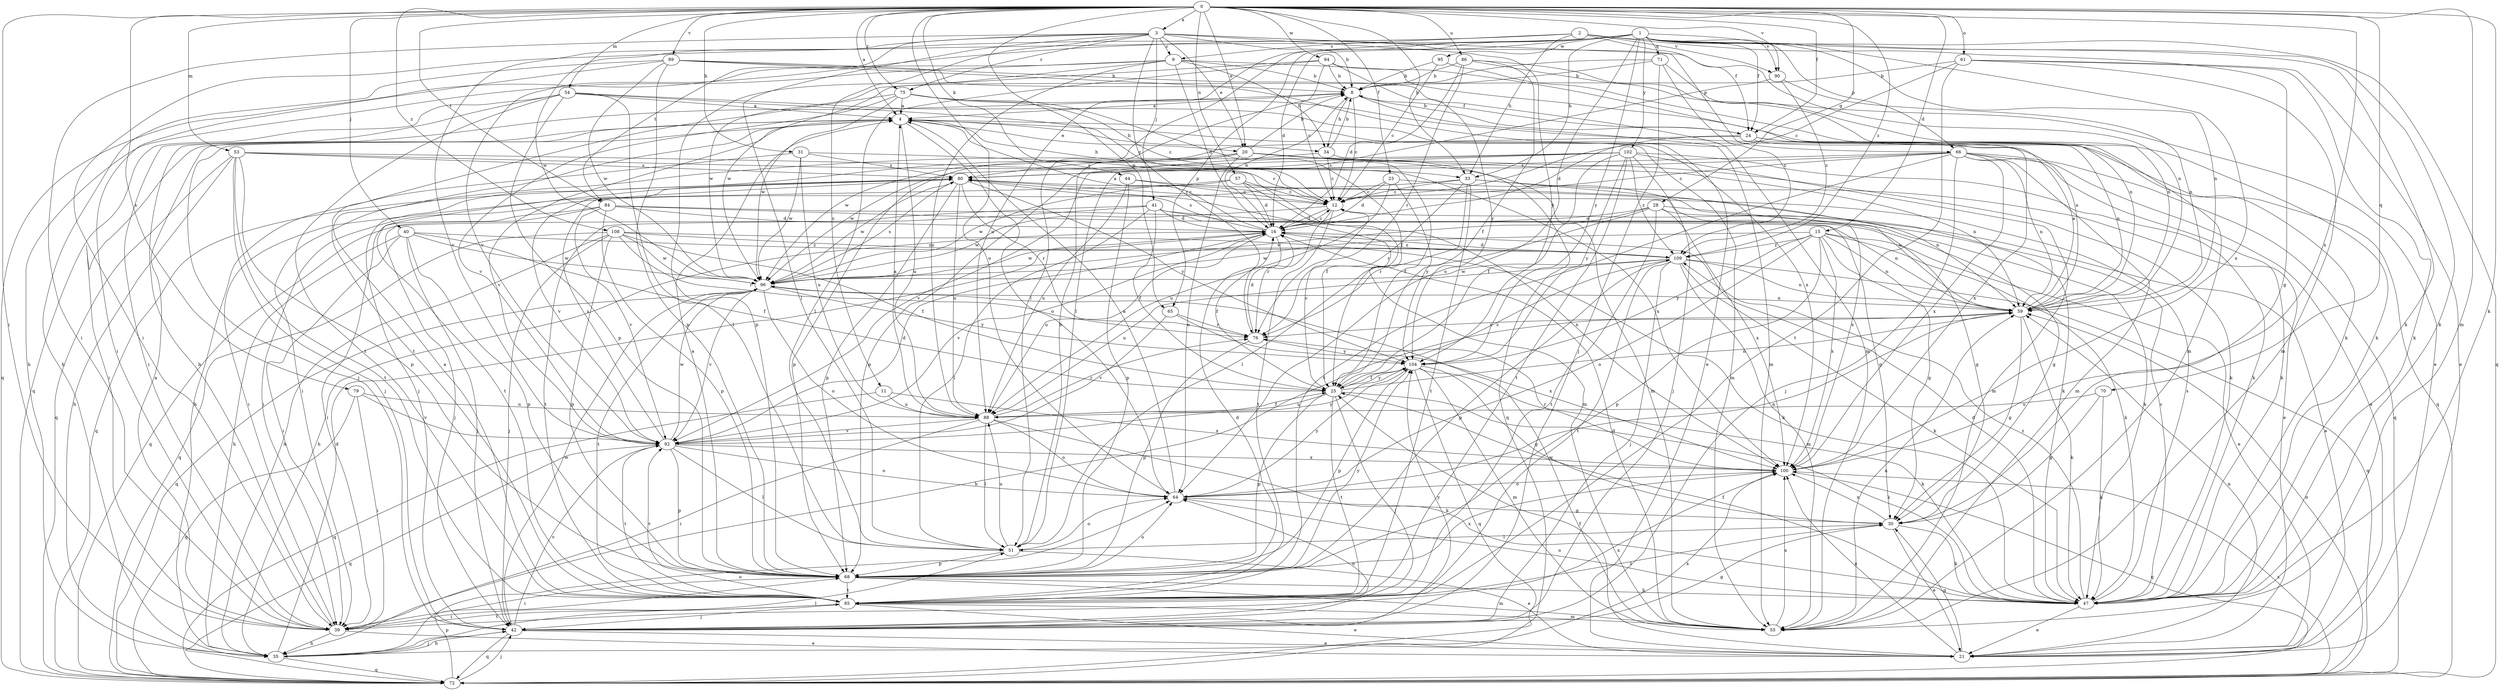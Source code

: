 strict digraph  {
0;
1;
2;
3;
4;
8;
9;
11;
12;
15;
16;
20;
21;
23;
24;
25;
28;
30;
31;
33;
34;
35;
39;
40;
41;
42;
44;
47;
51;
53;
54;
55;
57;
59;
61;
64;
65;
66;
68;
70;
71;
72;
75;
76;
79;
80;
84;
85;
86;
88;
89;
90;
92;
94;
95;
96;
100;
102;
104;
108;
109;
0 -> 3  [label=a];
0 -> 4  [label=a];
0 -> 15  [label=d];
0 -> 20  [label=e];
0 -> 23  [label=f];
0 -> 24  [label=f];
0 -> 28  [label=g];
0 -> 31  [label=h];
0 -> 33  [label=h];
0 -> 39  [label=i];
0 -> 40  [label=j];
0 -> 44  [label=k];
0 -> 47  [label=k];
0 -> 53  [label=m];
0 -> 54  [label=m];
0 -> 55  [label=m];
0 -> 57  [label=n];
0 -> 61  [label=o];
0 -> 64  [label=o];
0 -> 65  [label=p];
0 -> 70  [label=q];
0 -> 75  [label=r];
0 -> 79  [label=s];
0 -> 84  [label=t];
0 -> 86  [label=u];
0 -> 89  [label=v];
0 -> 90  [label=v];
0 -> 94  [label=w];
0 -> 100  [label=x];
0 -> 108  [label=z];
0 -> 109  [label=z];
1 -> 16  [label=d];
1 -> 24  [label=f];
1 -> 33  [label=h];
1 -> 39  [label=i];
1 -> 47  [label=k];
1 -> 51  [label=l];
1 -> 59  [label=n];
1 -> 64  [label=o];
1 -> 65  [label=p];
1 -> 66  [label=p];
1 -> 71  [label=q];
1 -> 72  [label=q];
1 -> 88  [label=u];
1 -> 90  [label=v];
1 -> 95  [label=w];
1 -> 100  [label=x];
1 -> 102  [label=y];
1 -> 104  [label=y];
2 -> 9  [label=c];
2 -> 24  [label=f];
2 -> 30  [label=g];
2 -> 33  [label=h];
2 -> 47  [label=k];
2 -> 90  [label=v];
2 -> 92  [label=v];
2 -> 96  [label=w];
3 -> 8  [label=b];
3 -> 9  [label=c];
3 -> 11  [label=c];
3 -> 20  [label=e];
3 -> 39  [label=i];
3 -> 41  [label=j];
3 -> 51  [label=l];
3 -> 59  [label=n];
3 -> 66  [label=p];
3 -> 75  [label=r];
3 -> 76  [label=r];
3 -> 84  [label=t];
3 -> 92  [label=v];
3 -> 104  [label=y];
4 -> 20  [label=e];
4 -> 33  [label=h];
4 -> 34  [label=h];
4 -> 39  [label=i];
4 -> 42  [label=j];
4 -> 55  [label=m];
4 -> 64  [label=o];
4 -> 88  [label=u];
4 -> 92  [label=v];
8 -> 4  [label=a];
8 -> 12  [label=c];
8 -> 24  [label=f];
8 -> 34  [label=h];
8 -> 55  [label=m];
9 -> 8  [label=b];
9 -> 16  [label=d];
9 -> 34  [label=h];
9 -> 35  [label=h];
9 -> 47  [label=k];
9 -> 68  [label=p];
9 -> 72  [label=q];
9 -> 88  [label=u];
11 -> 72  [label=q];
11 -> 88  [label=u];
11 -> 100  [label=x];
12 -> 16  [label=d];
12 -> 76  [label=r];
12 -> 85  [label=t];
12 -> 96  [label=w];
15 -> 21  [label=e];
15 -> 30  [label=g];
15 -> 47  [label=k];
15 -> 59  [label=n];
15 -> 64  [label=o];
15 -> 68  [label=p];
15 -> 96  [label=w];
15 -> 100  [label=x];
15 -> 104  [label=y];
15 -> 109  [label=z];
16 -> 4  [label=a];
16 -> 8  [label=b];
16 -> 12  [label=c];
16 -> 25  [label=f];
16 -> 35  [label=h];
16 -> 80  [label=s];
16 -> 88  [label=u];
16 -> 92  [label=v];
16 -> 96  [label=w];
16 -> 109  [label=z];
20 -> 8  [label=b];
20 -> 25  [label=f];
20 -> 42  [label=j];
20 -> 47  [label=k];
20 -> 55  [label=m];
20 -> 59  [label=n];
20 -> 64  [label=o];
20 -> 68  [label=p];
20 -> 80  [label=s];
21 -> 25  [label=f];
21 -> 30  [label=g];
21 -> 59  [label=n];
21 -> 100  [label=x];
23 -> 12  [label=c];
23 -> 16  [label=d];
23 -> 59  [label=n];
23 -> 88  [label=u];
23 -> 104  [label=y];
24 -> 8  [label=b];
24 -> 16  [label=d];
24 -> 59  [label=n];
24 -> 72  [label=q];
24 -> 96  [label=w];
24 -> 100  [label=x];
25 -> 12  [label=c];
25 -> 42  [label=j];
25 -> 47  [label=k];
25 -> 59  [label=n];
25 -> 68  [label=p];
25 -> 85  [label=t];
25 -> 88  [label=u];
25 -> 104  [label=y];
25 -> 109  [label=z];
28 -> 16  [label=d];
28 -> 21  [label=e];
28 -> 30  [label=g];
28 -> 76  [label=r];
28 -> 85  [label=t];
28 -> 96  [label=w];
28 -> 100  [label=x];
30 -> 21  [label=e];
30 -> 47  [label=k];
30 -> 51  [label=l];
30 -> 85  [label=t];
30 -> 100  [label=x];
31 -> 25  [label=f];
31 -> 35  [label=h];
31 -> 80  [label=s];
31 -> 88  [label=u];
31 -> 96  [label=w];
33 -> 12  [label=c];
33 -> 21  [label=e];
33 -> 39  [label=i];
33 -> 51  [label=l];
33 -> 59  [label=n];
33 -> 76  [label=r];
33 -> 85  [label=t];
34 -> 8  [label=b];
34 -> 12  [label=c];
34 -> 68  [label=p];
34 -> 72  [label=q];
35 -> 16  [label=d];
35 -> 42  [label=j];
35 -> 51  [label=l];
35 -> 64  [label=o];
35 -> 72  [label=q];
35 -> 100  [label=x];
39 -> 4  [label=a];
39 -> 8  [label=b];
39 -> 21  [label=e];
39 -> 35  [label=h];
39 -> 85  [label=t];
39 -> 100  [label=x];
40 -> 25  [label=f];
40 -> 35  [label=h];
40 -> 39  [label=i];
40 -> 42  [label=j];
40 -> 68  [label=p];
40 -> 96  [label=w];
40 -> 109  [label=z];
41 -> 16  [label=d];
41 -> 25  [label=f];
41 -> 30  [label=g];
41 -> 47  [label=k];
41 -> 51  [label=l];
41 -> 72  [label=q];
41 -> 85  [label=t];
42 -> 21  [label=e];
42 -> 30  [label=g];
42 -> 35  [label=h];
42 -> 64  [label=o];
42 -> 72  [label=q];
42 -> 92  [label=v];
42 -> 96  [label=w];
42 -> 104  [label=y];
44 -> 12  [label=c];
44 -> 68  [label=p];
44 -> 88  [label=u];
44 -> 100  [label=x];
47 -> 12  [label=c];
47 -> 16  [label=d];
47 -> 21  [label=e];
47 -> 25  [label=f];
47 -> 64  [label=o];
47 -> 80  [label=s];
47 -> 109  [label=z];
51 -> 8  [label=b];
51 -> 21  [label=e];
51 -> 64  [label=o];
51 -> 68  [label=p];
51 -> 88  [label=u];
53 -> 12  [label=c];
53 -> 35  [label=h];
53 -> 42  [label=j];
53 -> 68  [label=p];
53 -> 72  [label=q];
53 -> 80  [label=s];
53 -> 85  [label=t];
53 -> 100  [label=x];
54 -> 4  [label=a];
54 -> 12  [label=c];
54 -> 39  [label=i];
54 -> 51  [label=l];
54 -> 68  [label=p];
54 -> 72  [label=q];
54 -> 85  [label=t];
54 -> 100  [label=x];
55 -> 16  [label=d];
55 -> 59  [label=n];
55 -> 96  [label=w];
55 -> 100  [label=x];
57 -> 12  [label=c];
57 -> 16  [label=d];
57 -> 39  [label=i];
57 -> 47  [label=k];
57 -> 96  [label=w];
57 -> 100  [label=x];
59 -> 4  [label=a];
59 -> 30  [label=g];
59 -> 35  [label=h];
59 -> 47  [label=k];
59 -> 76  [label=r];
61 -> 8  [label=b];
61 -> 12  [label=c];
61 -> 21  [label=e];
61 -> 47  [label=k];
61 -> 55  [label=m];
61 -> 85  [label=t];
64 -> 4  [label=a];
64 -> 30  [label=g];
64 -> 59  [label=n];
64 -> 104  [label=y];
65 -> 76  [label=r];
65 -> 92  [label=v];
65 -> 100  [label=x];
66 -> 12  [label=c];
66 -> 21  [label=e];
66 -> 42  [label=j];
66 -> 47  [label=k];
66 -> 55  [label=m];
66 -> 59  [label=n];
66 -> 72  [label=q];
66 -> 80  [label=s];
66 -> 85  [label=t];
66 -> 92  [label=v];
66 -> 100  [label=x];
68 -> 4  [label=a];
68 -> 39  [label=i];
68 -> 47  [label=k];
68 -> 55  [label=m];
68 -> 64  [label=o];
68 -> 85  [label=t];
68 -> 100  [label=x];
68 -> 104  [label=y];
70 -> 30  [label=g];
70 -> 47  [label=k];
70 -> 88  [label=u];
71 -> 8  [label=b];
71 -> 42  [label=j];
71 -> 59  [label=n];
71 -> 96  [label=w];
71 -> 109  [label=z];
72 -> 42  [label=j];
72 -> 59  [label=n];
72 -> 68  [label=p];
72 -> 100  [label=x];
75 -> 4  [label=a];
75 -> 12  [label=c];
75 -> 25  [label=f];
75 -> 59  [label=n];
75 -> 85  [label=t];
75 -> 92  [label=v];
75 -> 96  [label=w];
76 -> 16  [label=d];
76 -> 68  [label=p];
76 -> 104  [label=y];
79 -> 39  [label=i];
79 -> 72  [label=q];
79 -> 88  [label=u];
79 -> 92  [label=v];
80 -> 12  [label=c];
80 -> 55  [label=m];
80 -> 68  [label=p];
80 -> 72  [label=q];
80 -> 76  [label=r];
80 -> 85  [label=t];
80 -> 88  [label=u];
80 -> 92  [label=v];
80 -> 96  [label=w];
80 -> 104  [label=y];
84 -> 16  [label=d];
84 -> 30  [label=g];
84 -> 39  [label=i];
84 -> 42  [label=j];
84 -> 59  [label=n];
84 -> 68  [label=p];
84 -> 92  [label=v];
85 -> 4  [label=a];
85 -> 16  [label=d];
85 -> 21  [label=e];
85 -> 39  [label=i];
85 -> 42  [label=j];
85 -> 55  [label=m];
85 -> 92  [label=v];
86 -> 8  [label=b];
86 -> 16  [label=d];
86 -> 21  [label=e];
86 -> 25  [label=f];
86 -> 47  [label=k];
86 -> 76  [label=r];
88 -> 4  [label=a];
88 -> 25  [label=f];
88 -> 39  [label=i];
88 -> 47  [label=k];
88 -> 51  [label=l];
88 -> 64  [label=o];
88 -> 76  [label=r];
88 -> 92  [label=v];
89 -> 8  [label=b];
89 -> 21  [label=e];
89 -> 35  [label=h];
89 -> 39  [label=i];
89 -> 55  [label=m];
89 -> 68  [label=p];
89 -> 96  [label=w];
90 -> 51  [label=l];
90 -> 59  [label=n];
90 -> 109  [label=z];
92 -> 16  [label=d];
92 -> 51  [label=l];
92 -> 64  [label=o];
92 -> 68  [label=p];
92 -> 72  [label=q];
92 -> 80  [label=s];
92 -> 85  [label=t];
92 -> 96  [label=w];
92 -> 100  [label=x];
92 -> 104  [label=y];
94 -> 8  [label=b];
94 -> 12  [label=c];
94 -> 51  [label=l];
94 -> 59  [label=n];
94 -> 96  [label=w];
94 -> 104  [label=y];
95 -> 8  [label=b];
95 -> 12  [label=c];
95 -> 55  [label=m];
96 -> 59  [label=n];
96 -> 64  [label=o];
96 -> 72  [label=q];
96 -> 80  [label=s];
96 -> 85  [label=t];
96 -> 92  [label=v];
96 -> 104  [label=y];
100 -> 64  [label=o];
100 -> 72  [label=q];
100 -> 76  [label=r];
102 -> 25  [label=f];
102 -> 39  [label=i];
102 -> 42  [label=j];
102 -> 47  [label=k];
102 -> 55  [label=m];
102 -> 80  [label=s];
102 -> 85  [label=t];
102 -> 96  [label=w];
102 -> 104  [label=y];
102 -> 109  [label=z];
104 -> 25  [label=f];
104 -> 30  [label=g];
104 -> 47  [label=k];
104 -> 55  [label=m];
104 -> 68  [label=p];
104 -> 72  [label=q];
108 -> 25  [label=f];
108 -> 35  [label=h];
108 -> 42  [label=j];
108 -> 47  [label=k];
108 -> 68  [label=p];
108 -> 72  [label=q];
108 -> 76  [label=r];
108 -> 96  [label=w];
108 -> 109  [label=z];
109 -> 16  [label=d];
109 -> 42  [label=j];
109 -> 47  [label=k];
109 -> 55  [label=m];
109 -> 59  [label=n];
109 -> 68  [label=p];
109 -> 72  [label=q];
109 -> 85  [label=t];
109 -> 88  [label=u];
109 -> 96  [label=w];
}
